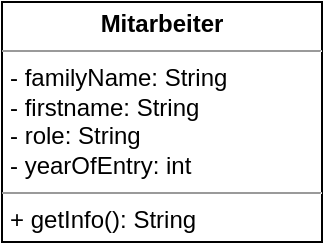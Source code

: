 <mxfile>
    <diagram id="ZFdTfAhAmLBel3CjW5cx" name="MA">
        <mxGraphModel dx="821" dy="562" grid="1" gridSize="10" guides="1" tooltips="1" connect="1" arrows="1" fold="1" page="1" pageScale="1" pageWidth="827" pageHeight="1169" math="0" shadow="0">
            <root>
                <mxCell id="0"/>
                <mxCell id="1" parent="0"/>
                <mxCell id="2" value="&lt;p style=&quot;margin: 0px ; margin-top: 4px ; text-align: center&quot;&gt;&lt;b&gt;Mitarbeiter&lt;/b&gt;&lt;/p&gt;&lt;hr size=&quot;1&quot;&gt;&lt;p style=&quot;margin: 0px ; margin-left: 4px&quot;&gt;- familyName: String&lt;/p&gt;&lt;p style=&quot;margin: 0px ; margin-left: 4px&quot;&gt;- firstname: String&lt;br&gt;&lt;/p&gt;&lt;p style=&quot;margin: 0px ; margin-left: 4px&quot;&gt;- role: String&lt;/p&gt;&lt;p style=&quot;margin: 0px ; margin-left: 4px&quot;&gt;- yearOfEntry: int&lt;/p&gt;&lt;hr size=&quot;1&quot;&gt;&lt;p style=&quot;margin: 0px ; margin-left: 4px&quot;&gt;+ getInfo(): String&lt;/p&gt;" style="verticalAlign=top;align=left;overflow=fill;fontSize=12;fontFamily=Helvetica;html=1;" parent="1" vertex="1">
                    <mxGeometry x="280" y="160" width="160" height="120" as="geometry"/>
                </mxCell>
            </root>
        </mxGraphModel>
    </diagram>
</mxfile>